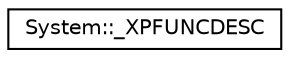digraph G
{
  edge [fontname="Helvetica",fontsize="10",labelfontname="Helvetica",labelfontsize="10"];
  node [fontname="Helvetica",fontsize="10",shape=record];
  rankdir="LR";
  Node1 [label="System::_XPFUNCDESC",height=0.2,width=0.4,color="black", fillcolor="white", style="filled",URL="$struct_system_1_1___x_p_f_u_n_c_d_e_s_c.html"];
}
